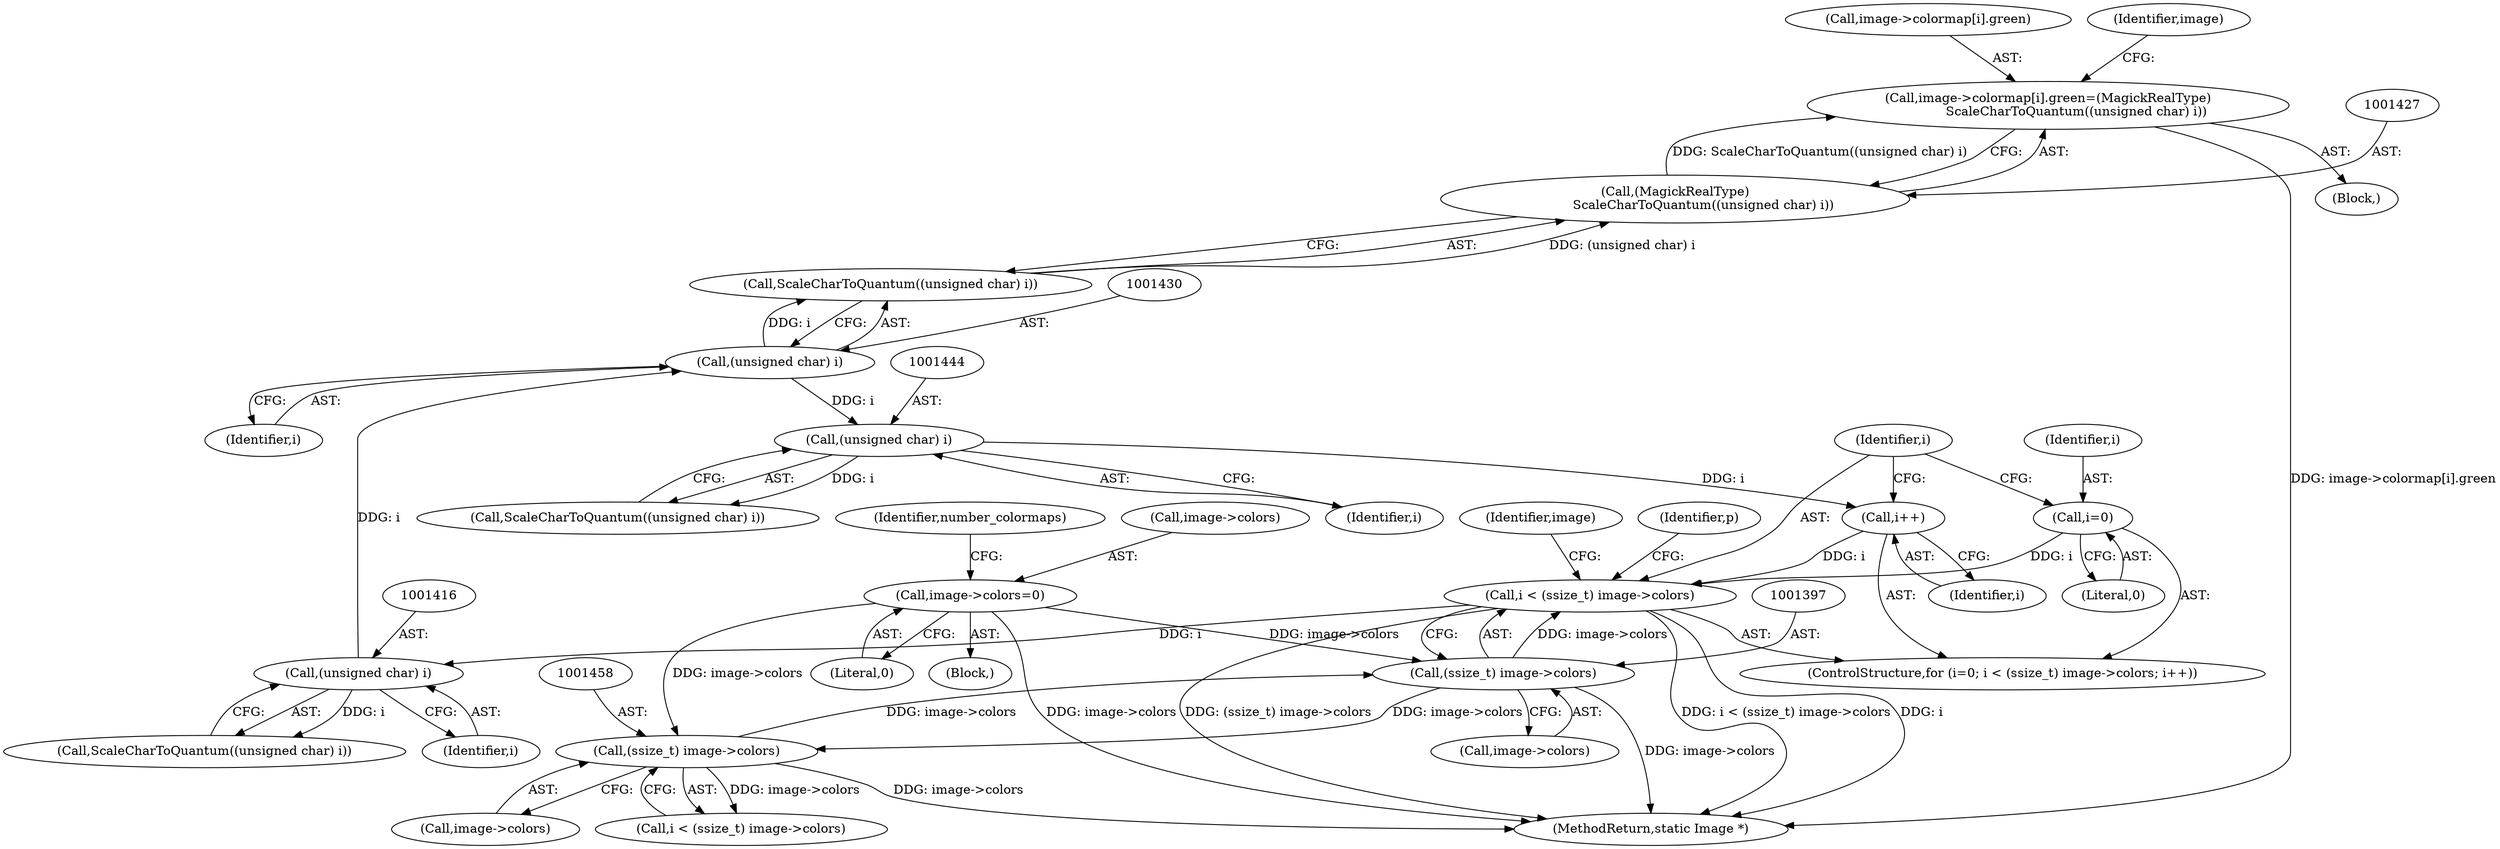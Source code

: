 digraph "0_ImageMagick_2ad6d33493750a28a5a655d319a8e0b16c392de1@array" {
"1001418" [label="(Call,image->colormap[i].green=(MagickRealType)\n              ScaleCharToQuantum((unsigned char) i))"];
"1001426" [label="(Call,(MagickRealType)\n              ScaleCharToQuantum((unsigned char) i))"];
"1001428" [label="(Call,ScaleCharToQuantum((unsigned char) i))"];
"1001429" [label="(Call,(unsigned char) i)"];
"1001415" [label="(Call,(unsigned char) i)"];
"1001394" [label="(Call,i < (ssize_t) image->colors)"];
"1001391" [label="(Call,i=0)"];
"1001401" [label="(Call,i++)"];
"1001443" [label="(Call,(unsigned char) i)"];
"1001396" [label="(Call,(ssize_t) image->colors)"];
"1001457" [label="(Call,(ssize_t) image->colors)"];
"1001811" [label="(Call,image->colors=0)"];
"1001442" [label="(Call,ScaleCharToQuantum((unsigned char) i))"];
"1001459" [label="(Call,image->colors)"];
"1001811" [label="(Call,image->colors=0)"];
"1001401" [label="(Call,i++)"];
"1001428" [label="(Call,ScaleCharToQuantum((unsigned char) i))"];
"1001815" [label="(Literal,0)"];
"1001393" [label="(Literal,0)"];
"1001398" [label="(Call,image->colors)"];
"1001426" [label="(Call,(MagickRealType)\n              ScaleCharToQuantum((unsigned char) i))"];
"1001408" [label="(Identifier,image)"];
"1001443" [label="(Call,(unsigned char) i)"];
"1001392" [label="(Identifier,i)"];
"1001396" [label="(Call,(ssize_t) image->colors)"];
"1001445" [label="(Identifier,i)"];
"1001395" [label="(Identifier,i)"];
"1001616" [label="(Block,)"];
"1001812" [label="(Call,image->colors)"];
"1001429" [label="(Call,(unsigned char) i)"];
"1001944" [label="(MethodReturn,static Image *)"];
"1001457" [label="(Call,(ssize_t) image->colors)"];
"1001390" [label="(ControlStructure,for (i=0; i < (ssize_t) image->colors; i++))"];
"1001394" [label="(Call,i < (ssize_t) image->colors)"];
"1001455" [label="(Call,i < (ssize_t) image->colors)"];
"1001403" [label="(Block,)"];
"1001417" [label="(Identifier,i)"];
"1001391" [label="(Call,i=0)"];
"1001418" [label="(Call,image->colormap[i].green=(MagickRealType)\n              ScaleCharToQuantum((unsigned char) i))"];
"1001513" [label="(Identifier,p)"];
"1001419" [label="(Call,image->colormap[i].green)"];
"1001415" [label="(Call,(unsigned char) i)"];
"1001818" [label="(Identifier,number_colormaps)"];
"1001436" [label="(Identifier,image)"];
"1001402" [label="(Identifier,i)"];
"1001431" [label="(Identifier,i)"];
"1001414" [label="(Call,ScaleCharToQuantum((unsigned char) i))"];
"1001418" -> "1001403"  [label="AST: "];
"1001418" -> "1001426"  [label="CFG: "];
"1001419" -> "1001418"  [label="AST: "];
"1001426" -> "1001418"  [label="AST: "];
"1001436" -> "1001418"  [label="CFG: "];
"1001418" -> "1001944"  [label="DDG: image->colormap[i].green"];
"1001426" -> "1001418"  [label="DDG: ScaleCharToQuantum((unsigned char) i)"];
"1001426" -> "1001428"  [label="CFG: "];
"1001427" -> "1001426"  [label="AST: "];
"1001428" -> "1001426"  [label="AST: "];
"1001428" -> "1001426"  [label="DDG: (unsigned char) i"];
"1001428" -> "1001429"  [label="CFG: "];
"1001429" -> "1001428"  [label="AST: "];
"1001429" -> "1001428"  [label="DDG: i"];
"1001429" -> "1001431"  [label="CFG: "];
"1001430" -> "1001429"  [label="AST: "];
"1001431" -> "1001429"  [label="AST: "];
"1001415" -> "1001429"  [label="DDG: i"];
"1001429" -> "1001443"  [label="DDG: i"];
"1001415" -> "1001414"  [label="AST: "];
"1001415" -> "1001417"  [label="CFG: "];
"1001416" -> "1001415"  [label="AST: "];
"1001417" -> "1001415"  [label="AST: "];
"1001414" -> "1001415"  [label="CFG: "];
"1001415" -> "1001414"  [label="DDG: i"];
"1001394" -> "1001415"  [label="DDG: i"];
"1001394" -> "1001390"  [label="AST: "];
"1001394" -> "1001396"  [label="CFG: "];
"1001395" -> "1001394"  [label="AST: "];
"1001396" -> "1001394"  [label="AST: "];
"1001408" -> "1001394"  [label="CFG: "];
"1001513" -> "1001394"  [label="CFG: "];
"1001394" -> "1001944"  [label="DDG: i < (ssize_t) image->colors"];
"1001394" -> "1001944"  [label="DDG: i"];
"1001394" -> "1001944"  [label="DDG: (ssize_t) image->colors"];
"1001391" -> "1001394"  [label="DDG: i"];
"1001401" -> "1001394"  [label="DDG: i"];
"1001396" -> "1001394"  [label="DDG: image->colors"];
"1001391" -> "1001390"  [label="AST: "];
"1001391" -> "1001393"  [label="CFG: "];
"1001392" -> "1001391"  [label="AST: "];
"1001393" -> "1001391"  [label="AST: "];
"1001395" -> "1001391"  [label="CFG: "];
"1001401" -> "1001390"  [label="AST: "];
"1001401" -> "1001402"  [label="CFG: "];
"1001402" -> "1001401"  [label="AST: "];
"1001395" -> "1001401"  [label="CFG: "];
"1001443" -> "1001401"  [label="DDG: i"];
"1001443" -> "1001442"  [label="AST: "];
"1001443" -> "1001445"  [label="CFG: "];
"1001444" -> "1001443"  [label="AST: "];
"1001445" -> "1001443"  [label="AST: "];
"1001442" -> "1001443"  [label="CFG: "];
"1001443" -> "1001442"  [label="DDG: i"];
"1001396" -> "1001398"  [label="CFG: "];
"1001397" -> "1001396"  [label="AST: "];
"1001398" -> "1001396"  [label="AST: "];
"1001396" -> "1001944"  [label="DDG: image->colors"];
"1001457" -> "1001396"  [label="DDG: image->colors"];
"1001811" -> "1001396"  [label="DDG: image->colors"];
"1001396" -> "1001457"  [label="DDG: image->colors"];
"1001457" -> "1001455"  [label="AST: "];
"1001457" -> "1001459"  [label="CFG: "];
"1001458" -> "1001457"  [label="AST: "];
"1001459" -> "1001457"  [label="AST: "];
"1001455" -> "1001457"  [label="CFG: "];
"1001457" -> "1001944"  [label="DDG: image->colors"];
"1001457" -> "1001455"  [label="DDG: image->colors"];
"1001811" -> "1001457"  [label="DDG: image->colors"];
"1001811" -> "1001616"  [label="AST: "];
"1001811" -> "1001815"  [label="CFG: "];
"1001812" -> "1001811"  [label="AST: "];
"1001815" -> "1001811"  [label="AST: "];
"1001818" -> "1001811"  [label="CFG: "];
"1001811" -> "1001944"  [label="DDG: image->colors"];
}
